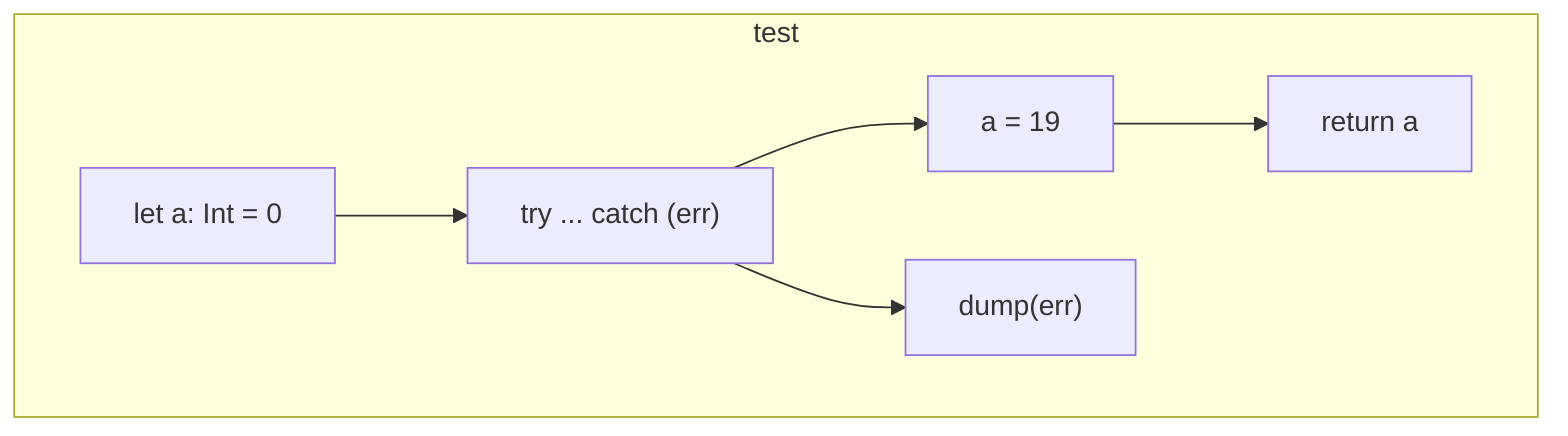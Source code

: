 graph TD
subgraph test
    test_141["let a: Int = 0"]
    test_142["try ... catch (err)"]
    test_144["a = 19"]
    test_146["dump(err)"]:::exitNode
    test_148["return a"]:::exitNode
    test_141 --> test_142
    test_142 --> test_144
    test_142 --> test_146
    test_144 --> test_148
end
